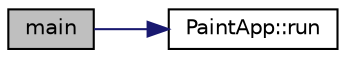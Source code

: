 digraph "main"
{
 // LATEX_PDF_SIZE
  edge [fontname="Helvetica",fontsize="10",labelfontname="Helvetica",labelfontsize="10"];
  node [fontname="Helvetica",fontsize="10",shape=record];
  rankdir="LR";
  Node1 [label="main",height=0.2,width=0.4,color="black", fillcolor="grey75", style="filled", fontcolor="black",tooltip="Основная функция программы."];
  Node1 -> Node2 [color="midnightblue",fontsize="10",style="solid",fontname="Helvetica"];
  Node2 [label="PaintApp::run",height=0.2,width=0.4,color="black", fillcolor="white", style="filled",URL="$classPaintApp.html#a2df219662de075052f75720540cfd380",tooltip="Запускает основной цикл приложения."];
}
